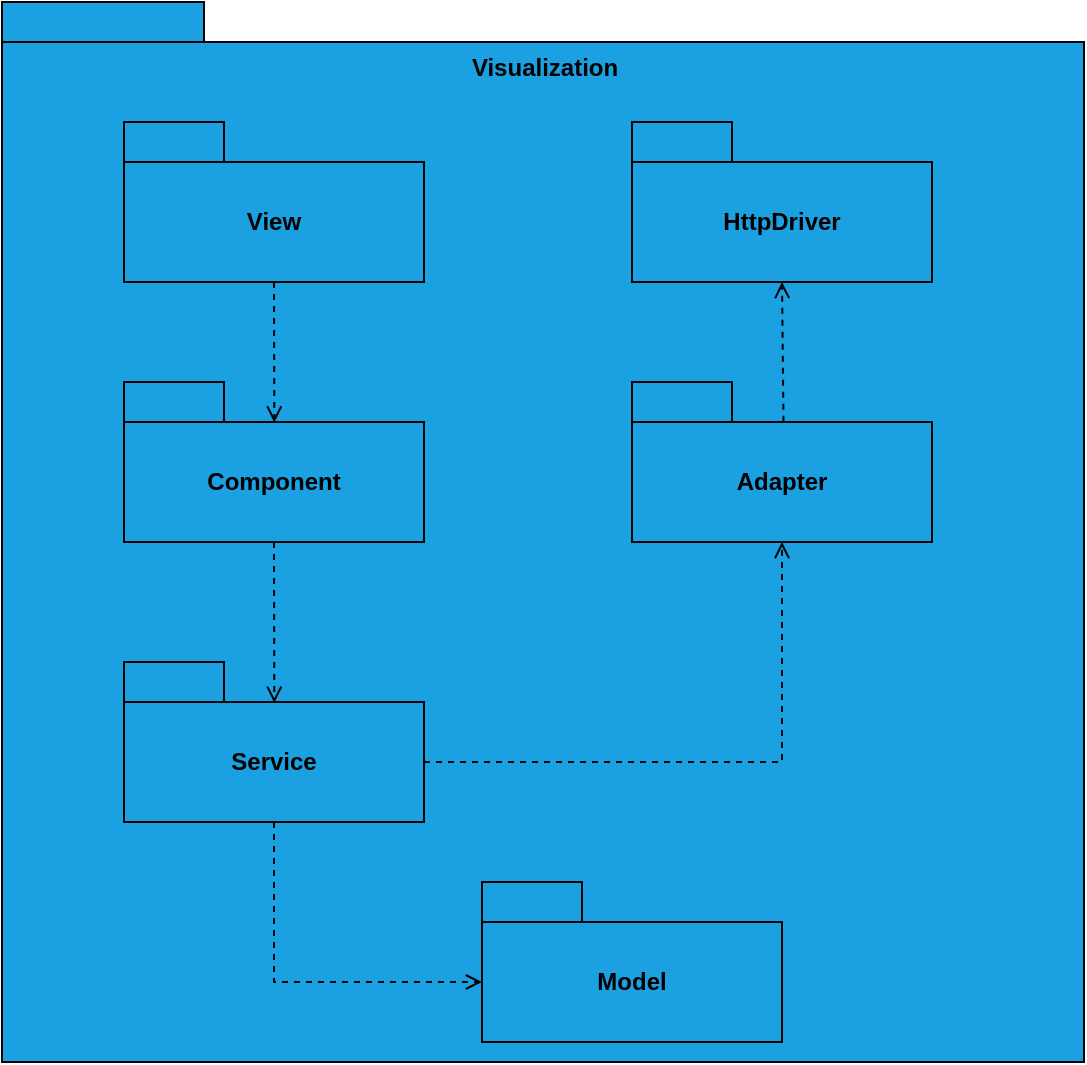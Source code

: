 <mxfile version="24.7.17">
  <diagram name="Página-1" id="HQn-63tCg3yYe_pAWDZn">
    <mxGraphModel dx="1476" dy="805" grid="1" gridSize="10" guides="1" tooltips="1" connect="1" arrows="1" fold="1" page="1" pageScale="1" pageWidth="827" pageHeight="1169" math="0" shadow="0">
      <root>
        <mxCell id="0" />
        <mxCell id="1" parent="0" />
        <mxCell id="gz6cIZIW0yoaQ4WpSJrM-1" value="" style="shape=folder;fontStyle=1;tabWidth=101;tabHeight=20;tabPosition=left;html=1;boundedLbl=1;whiteSpace=wrap;movable=1;resizable=1;rotatable=1;deletable=1;editable=1;locked=0;connectable=1;fillColor=#1BA1E2;strokeColor=#030303;" parent="1" vertex="1">
          <mxGeometry x="99" y="90" width="541" height="530" as="geometry" />
        </mxCell>
        <mxCell id="gz6cIZIW0yoaQ4WpSJrM-2" value="View" style="shape=folder;fontStyle=1;tabWidth=50;tabHeight=20;tabPosition=left;html=1;boundedLbl=1;whiteSpace=wrap;fillColor=#1BA1E2;strokeColor=#030303;" parent="1" vertex="1">
          <mxGeometry x="160" y="150" width="150" height="80" as="geometry" />
        </mxCell>
        <mxCell id="gz6cIZIW0yoaQ4WpSJrM-3" value="Component" style="shape=folder;fontStyle=1;tabWidth=50;tabHeight=20;tabPosition=left;html=1;boundedLbl=1;whiteSpace=wrap;fillColor=#1BA1E2;strokeColor=#030303;" parent="1" vertex="1">
          <mxGeometry x="160" y="280" width="150" height="80" as="geometry" />
        </mxCell>
        <mxCell id="gz6cIZIW0yoaQ4WpSJrM-4" value="Service" style="shape=folder;fontStyle=1;tabWidth=50;tabHeight=20;tabPosition=left;html=1;boundedLbl=1;whiteSpace=wrap;fillColor=#1BA1E2;strokeColor=#030303;" parent="1" vertex="1">
          <mxGeometry x="160" y="420" width="150" height="80" as="geometry" />
        </mxCell>
        <mxCell id="gz6cIZIW0yoaQ4WpSJrM-5" value="Mod&lt;span style=&quot;color: rgba(0, 0, 0, 0); font-family: monospace; font-size: 0px; font-weight: 400; text-align: start; text-wrap: nowrap;&quot;&gt;%3CmxGraphModel%3E%3Croot%3E%3CmxCell%20id%3D%220%22%2F%3E%3CmxCell%20id%3D%221%22%20parent%3D%220%22%2F%3E%3CmxCell%20id%3D%222%22%20value%3D%22View%22%20style%3D%22shape%3Dfolder%3BfontStyle%3D1%3BtabWidth%3D50%3BtabHeight%3D20%3BtabPosition%3Dleft%3Bhtml%3D1%3BboundedLbl%3D1%3BwhiteSpace%3Dwrap%3BfillColor%3D%231BA1E2%3BstrokeColor%3D%23030303%3B%22%20vertex%3D%221%22%20parent%3D%221%22%3E%3CmxGeometry%20x%3D%22160%22%20y%3D%22150%22%20width%3D%22150%22%20height%3D%2280%22%20as%3D%22geometry%22%2F%3E%3C%2FmxCell%3E%3C%2Froot%3E%3C%2FmxGraphModel%3E&lt;/span&gt;el&lt;span style=&quot;color: rgba(0, 0, 0, 0); font-family: monospace; font-size: 0px; font-weight: 400; text-align: start; text-wrap: nowrap;&quot;&gt;%3CmxGraphModel%3E%3Croot%3E%3CmxCell%20id%3D%220%22%2F%3E%3CmxCell%20id%3D%221%22%20parent%3D%220%22%2F%3E%3CmxCell%20id%3D%222%22%20value%3D%22View%22%20style%3D%22shape%3Dfolder%3BfontStyle%3D1%3BtabWidth%3D50%3BtabHeight%3D20%3BtabPosition%3Dleft%3Bhtml%3D1%3BboundedLbl%3D1%3BwhiteSpace%3Dwrap%3BfillColor%3D%231BA1E2%3BstrokeColor%3D%23030303%3B%22%20vertex%3D%221%22%20parent%3D%221%22%3E%3CmxGeometry%20x%3D%22160%22%20y%3D%22150%22%20width%3D%22150%22%20height%3D%2280%22%20as%3D%22geometry%22%2F%3E%3C%2FmxCell%3E%3C%2Froot%3E%3C%2FmxGraphModel%3E&lt;/span&gt;" style="shape=folder;fontStyle=1;tabWidth=50;tabHeight=20;tabPosition=left;html=1;boundedLbl=1;whiteSpace=wrap;fillColor=#1BA1E2;strokeColor=#030303;" parent="1" vertex="1">
          <mxGeometry x="339" y="530" width="150" height="80" as="geometry" />
        </mxCell>
        <mxCell id="gz6cIZIW0yoaQ4WpSJrM-6" value="HttpDriver" style="shape=folder;fontStyle=1;tabWidth=50;tabHeight=20;tabPosition=left;html=1;boundedLbl=1;whiteSpace=wrap;fillColor=#1BA1E2;strokeColor=#030303;" parent="1" vertex="1">
          <mxGeometry x="414" y="150" width="150" height="80" as="geometry" />
        </mxCell>
        <mxCell id="gz6cIZIW0yoaQ4WpSJrM-8" value="" style="html=1;verticalAlign=bottom;labelBackgroundColor=none;endArrow=open;endFill=0;dashed=1;rounded=0;exitX=0.5;exitY=1;exitDx=0;exitDy=0;exitPerimeter=0;entryX=0.501;entryY=0.253;entryDx=0;entryDy=0;entryPerimeter=0;strokeColor=#030303;" parent="1" source="gz6cIZIW0yoaQ4WpSJrM-2" target="gz6cIZIW0yoaQ4WpSJrM-3" edge="1">
          <mxGeometry width="160" relative="1" as="geometry">
            <mxPoint x="254" y="270" as="sourcePoint" />
            <mxPoint x="414" y="270" as="targetPoint" />
          </mxGeometry>
        </mxCell>
        <mxCell id="gz6cIZIW0yoaQ4WpSJrM-9" value="" style="html=1;verticalAlign=bottom;labelBackgroundColor=none;endArrow=open;endFill=0;dashed=1;rounded=0;entryX=0.501;entryY=0.255;entryDx=0;entryDy=0;entryPerimeter=0;strokeColor=#030303;exitX=0.5;exitY=1;exitDx=0;exitDy=0;exitPerimeter=0;" parent="1" source="gz6cIZIW0yoaQ4WpSJrM-3" target="gz6cIZIW0yoaQ4WpSJrM-4" edge="1">
          <mxGeometry width="160" relative="1" as="geometry">
            <mxPoint x="234.55" y="380" as="sourcePoint" />
            <mxPoint x="234.55" y="470" as="targetPoint" />
          </mxGeometry>
        </mxCell>
        <mxCell id="gz6cIZIW0yoaQ4WpSJrM-11" value="" style="html=1;verticalAlign=bottom;labelBackgroundColor=none;endArrow=open;endFill=0;dashed=1;rounded=0;exitX=0.5;exitY=1;exitDx=0;exitDy=0;exitPerimeter=0;entryX=0;entryY=0;entryDx=0;entryDy=50;entryPerimeter=0;strokeColor=#030303;" parent="1" source="gz6cIZIW0yoaQ4WpSJrM-4" target="gz6cIZIW0yoaQ4WpSJrM-5" edge="1">
          <mxGeometry width="160" relative="1" as="geometry">
            <mxPoint x="234.55" y="530" as="sourcePoint" />
            <mxPoint x="234.55" y="620" as="targetPoint" />
            <Array as="points">
              <mxPoint x="235" y="580" />
            </Array>
          </mxGeometry>
        </mxCell>
        <mxCell id="gz6cIZIW0yoaQ4WpSJrM-12" value="" style="html=1;verticalAlign=bottom;labelBackgroundColor=none;endArrow=open;endFill=0;dashed=1;rounded=0;exitX=0;exitY=0;exitDx=150;exitDy=50;exitPerimeter=0;entryX=0.5;entryY=1;entryDx=0;entryDy=0;entryPerimeter=0;strokeColor=#030303;" parent="1" source="gz6cIZIW0yoaQ4WpSJrM-4" target="r_yYTSdC0OwinoggAgY9-1" edge="1">
          <mxGeometry width="160" relative="1" as="geometry">
            <mxPoint x="244.55" y="540" as="sourcePoint" />
            <mxPoint x="349" y="650" as="targetPoint" />
            <Array as="points">
              <mxPoint x="489" y="470" />
            </Array>
          </mxGeometry>
        </mxCell>
        <mxCell id="gz6cIZIW0yoaQ4WpSJrM-14" value="Visualization" style="text;align=center;fontStyle=1;verticalAlign=middle;spacingLeft=3;spacingRight=3;strokeColor=none;rotatable=0;points=[[0,0.5],[1,0.5]];portConstraint=eastwest;html=1;" parent="1" vertex="1">
          <mxGeometry x="329.5" y="110" width="80" height="26" as="geometry" />
        </mxCell>
        <mxCell id="r_yYTSdC0OwinoggAgY9-1" value="Adapter" style="shape=folder;fontStyle=1;tabWidth=50;tabHeight=20;tabPosition=left;html=1;boundedLbl=1;whiteSpace=wrap;fillColor=#1BA1E2;strokeColor=#030303;" vertex="1" parent="1">
          <mxGeometry x="414" y="280" width="150" height="80" as="geometry" />
        </mxCell>
        <mxCell id="r_yYTSdC0OwinoggAgY9-2" value="" style="html=1;verticalAlign=bottom;labelBackgroundColor=none;endArrow=open;endFill=0;dashed=1;rounded=0;exitX=0.505;exitY=0.248;exitDx=0;exitDy=0;exitPerimeter=0;entryX=0.5;entryY=1;entryDx=0;entryDy=0;entryPerimeter=0;strokeColor=#030303;" edge="1" parent="1" source="r_yYTSdC0OwinoggAgY9-1" target="gz6cIZIW0yoaQ4WpSJrM-6">
          <mxGeometry width="160" relative="1" as="geometry">
            <mxPoint x="320" y="480" as="sourcePoint" />
            <mxPoint x="499" y="420" as="targetPoint" />
            <Array as="points" />
          </mxGeometry>
        </mxCell>
      </root>
    </mxGraphModel>
  </diagram>
</mxfile>
